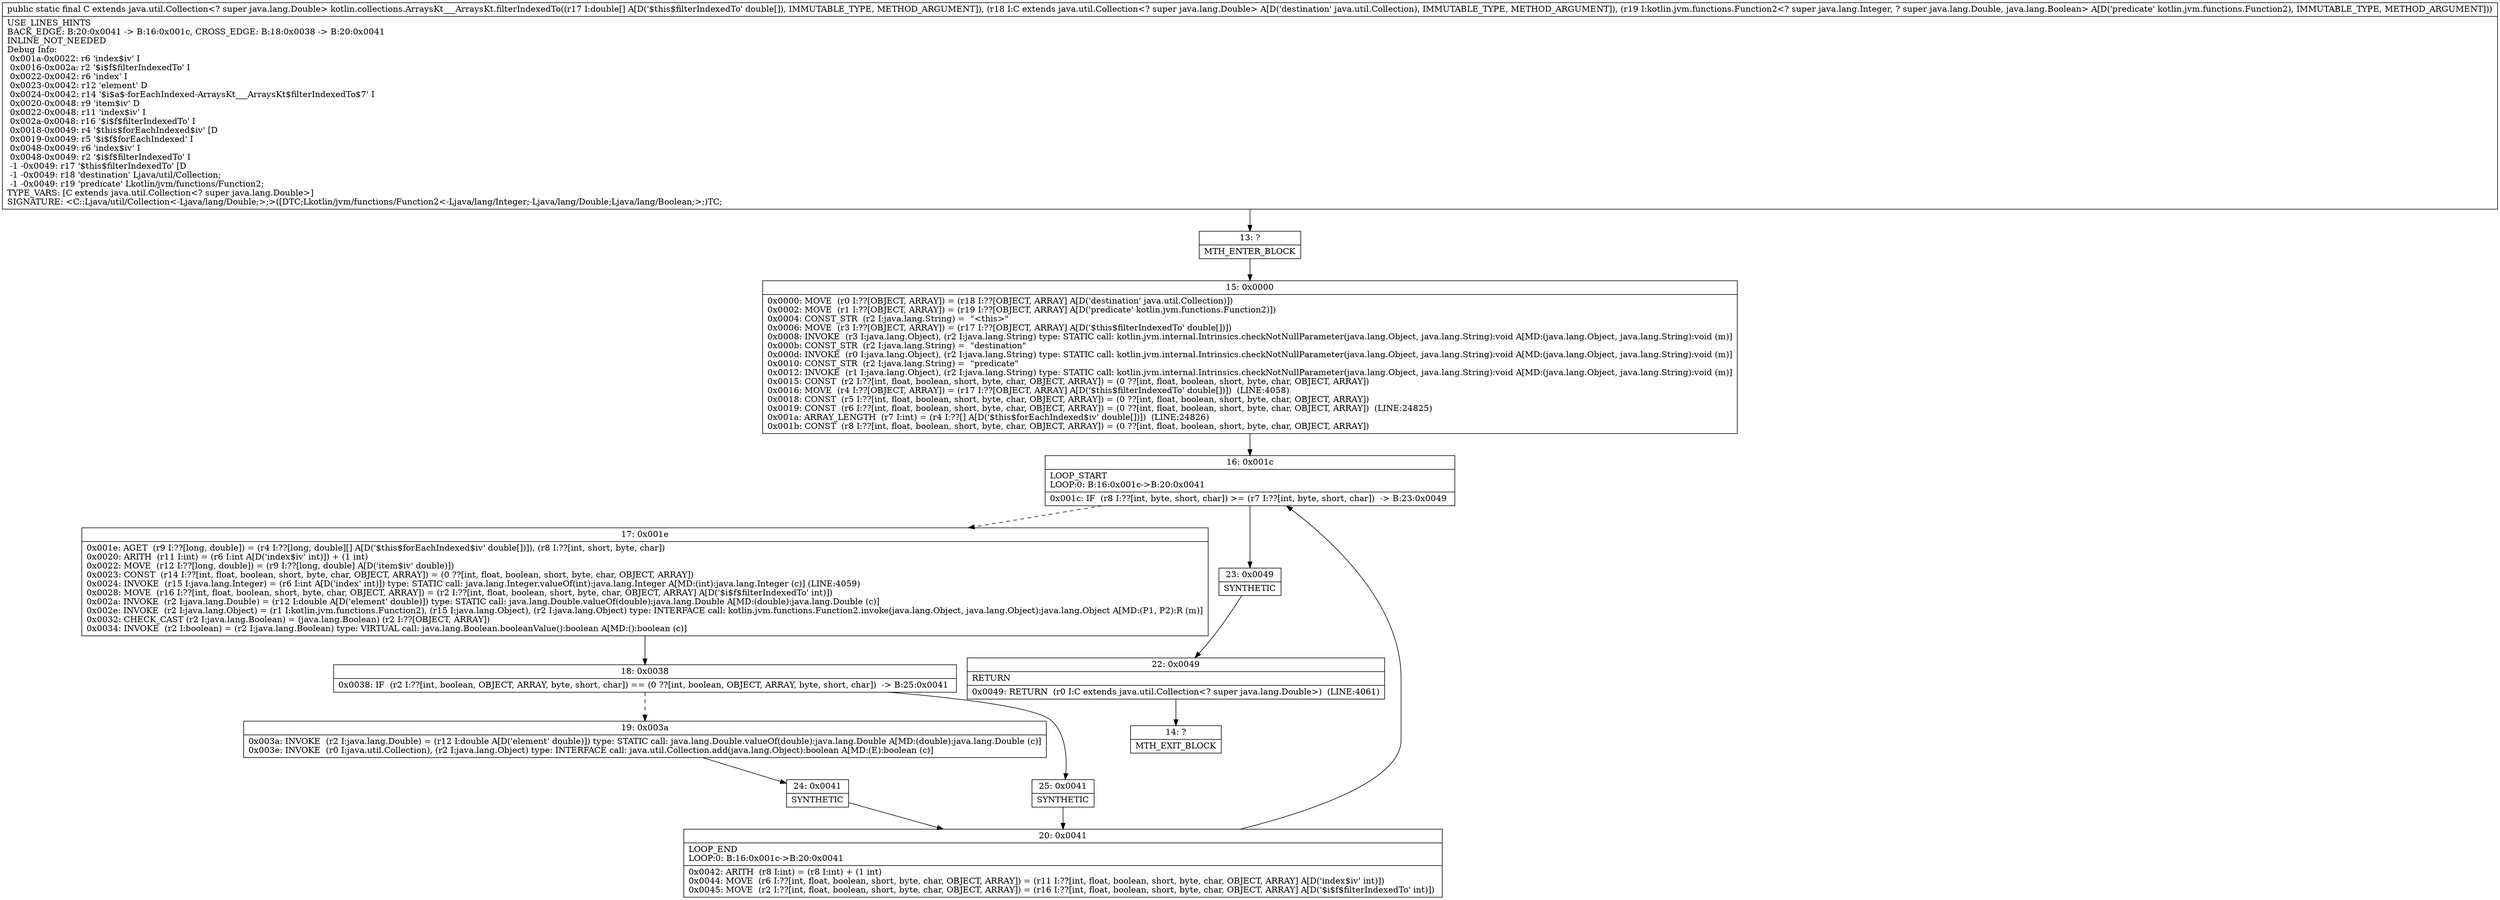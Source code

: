 digraph "CFG forkotlin.collections.ArraysKt___ArraysKt.filterIndexedTo([DLjava\/util\/Collection;Lkotlin\/jvm\/functions\/Function2;)Ljava\/util\/Collection;" {
Node_13 [shape=record,label="{13\:\ ?|MTH_ENTER_BLOCK\l}"];
Node_15 [shape=record,label="{15\:\ 0x0000|0x0000: MOVE  (r0 I:??[OBJECT, ARRAY]) = (r18 I:??[OBJECT, ARRAY] A[D('destination' java.util.Collection)]) \l0x0002: MOVE  (r1 I:??[OBJECT, ARRAY]) = (r19 I:??[OBJECT, ARRAY] A[D('predicate' kotlin.jvm.functions.Function2)]) \l0x0004: CONST_STR  (r2 I:java.lang.String) =  \"\<this\>\" \l0x0006: MOVE  (r3 I:??[OBJECT, ARRAY]) = (r17 I:??[OBJECT, ARRAY] A[D('$this$filterIndexedTo' double[])]) \l0x0008: INVOKE  (r3 I:java.lang.Object), (r2 I:java.lang.String) type: STATIC call: kotlin.jvm.internal.Intrinsics.checkNotNullParameter(java.lang.Object, java.lang.String):void A[MD:(java.lang.Object, java.lang.String):void (m)]\l0x000b: CONST_STR  (r2 I:java.lang.String) =  \"destination\" \l0x000d: INVOKE  (r0 I:java.lang.Object), (r2 I:java.lang.String) type: STATIC call: kotlin.jvm.internal.Intrinsics.checkNotNullParameter(java.lang.Object, java.lang.String):void A[MD:(java.lang.Object, java.lang.String):void (m)]\l0x0010: CONST_STR  (r2 I:java.lang.String) =  \"predicate\" \l0x0012: INVOKE  (r1 I:java.lang.Object), (r2 I:java.lang.String) type: STATIC call: kotlin.jvm.internal.Intrinsics.checkNotNullParameter(java.lang.Object, java.lang.String):void A[MD:(java.lang.Object, java.lang.String):void (m)]\l0x0015: CONST  (r2 I:??[int, float, boolean, short, byte, char, OBJECT, ARRAY]) = (0 ??[int, float, boolean, short, byte, char, OBJECT, ARRAY]) \l0x0016: MOVE  (r4 I:??[OBJECT, ARRAY]) = (r17 I:??[OBJECT, ARRAY] A[D('$this$filterIndexedTo' double[])])  (LINE:4058)\l0x0018: CONST  (r5 I:??[int, float, boolean, short, byte, char, OBJECT, ARRAY]) = (0 ??[int, float, boolean, short, byte, char, OBJECT, ARRAY]) \l0x0019: CONST  (r6 I:??[int, float, boolean, short, byte, char, OBJECT, ARRAY]) = (0 ??[int, float, boolean, short, byte, char, OBJECT, ARRAY])  (LINE:24825)\l0x001a: ARRAY_LENGTH  (r7 I:int) = (r4 I:??[] A[D('$this$forEachIndexed$iv' double[])])  (LINE:24826)\l0x001b: CONST  (r8 I:??[int, float, boolean, short, byte, char, OBJECT, ARRAY]) = (0 ??[int, float, boolean, short, byte, char, OBJECT, ARRAY]) \l}"];
Node_16 [shape=record,label="{16\:\ 0x001c|LOOP_START\lLOOP:0: B:16:0x001c\-\>B:20:0x0041\l|0x001c: IF  (r8 I:??[int, byte, short, char]) \>= (r7 I:??[int, byte, short, char])  \-\> B:23:0x0049 \l}"];
Node_17 [shape=record,label="{17\:\ 0x001e|0x001e: AGET  (r9 I:??[long, double]) = (r4 I:??[long, double][] A[D('$this$forEachIndexed$iv' double[])]), (r8 I:??[int, short, byte, char]) \l0x0020: ARITH  (r11 I:int) = (r6 I:int A[D('index$iv' int)]) + (1 int) \l0x0022: MOVE  (r12 I:??[long, double]) = (r9 I:??[long, double] A[D('item$iv' double)]) \l0x0023: CONST  (r14 I:??[int, float, boolean, short, byte, char, OBJECT, ARRAY]) = (0 ??[int, float, boolean, short, byte, char, OBJECT, ARRAY]) \l0x0024: INVOKE  (r15 I:java.lang.Integer) = (r6 I:int A[D('index' int)]) type: STATIC call: java.lang.Integer.valueOf(int):java.lang.Integer A[MD:(int):java.lang.Integer (c)] (LINE:4059)\l0x0028: MOVE  (r16 I:??[int, float, boolean, short, byte, char, OBJECT, ARRAY]) = (r2 I:??[int, float, boolean, short, byte, char, OBJECT, ARRAY] A[D('$i$f$filterIndexedTo' int)]) \l0x002a: INVOKE  (r2 I:java.lang.Double) = (r12 I:double A[D('element' double)]) type: STATIC call: java.lang.Double.valueOf(double):java.lang.Double A[MD:(double):java.lang.Double (c)]\l0x002e: INVOKE  (r2 I:java.lang.Object) = (r1 I:kotlin.jvm.functions.Function2), (r15 I:java.lang.Object), (r2 I:java.lang.Object) type: INTERFACE call: kotlin.jvm.functions.Function2.invoke(java.lang.Object, java.lang.Object):java.lang.Object A[MD:(P1, P2):R (m)]\l0x0032: CHECK_CAST (r2 I:java.lang.Boolean) = (java.lang.Boolean) (r2 I:??[OBJECT, ARRAY]) \l0x0034: INVOKE  (r2 I:boolean) = (r2 I:java.lang.Boolean) type: VIRTUAL call: java.lang.Boolean.booleanValue():boolean A[MD:():boolean (c)]\l}"];
Node_18 [shape=record,label="{18\:\ 0x0038|0x0038: IF  (r2 I:??[int, boolean, OBJECT, ARRAY, byte, short, char]) == (0 ??[int, boolean, OBJECT, ARRAY, byte, short, char])  \-\> B:25:0x0041 \l}"];
Node_19 [shape=record,label="{19\:\ 0x003a|0x003a: INVOKE  (r2 I:java.lang.Double) = (r12 I:double A[D('element' double)]) type: STATIC call: java.lang.Double.valueOf(double):java.lang.Double A[MD:(double):java.lang.Double (c)]\l0x003e: INVOKE  (r0 I:java.util.Collection), (r2 I:java.lang.Object) type: INTERFACE call: java.util.Collection.add(java.lang.Object):boolean A[MD:(E):boolean (c)]\l}"];
Node_24 [shape=record,label="{24\:\ 0x0041|SYNTHETIC\l}"];
Node_20 [shape=record,label="{20\:\ 0x0041|LOOP_END\lLOOP:0: B:16:0x001c\-\>B:20:0x0041\l|0x0042: ARITH  (r8 I:int) = (r8 I:int) + (1 int) \l0x0044: MOVE  (r6 I:??[int, float, boolean, short, byte, char, OBJECT, ARRAY]) = (r11 I:??[int, float, boolean, short, byte, char, OBJECT, ARRAY] A[D('index$iv' int)]) \l0x0045: MOVE  (r2 I:??[int, float, boolean, short, byte, char, OBJECT, ARRAY]) = (r16 I:??[int, float, boolean, short, byte, char, OBJECT, ARRAY] A[D('$i$f$filterIndexedTo' int)]) \l}"];
Node_25 [shape=record,label="{25\:\ 0x0041|SYNTHETIC\l}"];
Node_23 [shape=record,label="{23\:\ 0x0049|SYNTHETIC\l}"];
Node_22 [shape=record,label="{22\:\ 0x0049|RETURN\l|0x0049: RETURN  (r0 I:C extends java.util.Collection\<? super java.lang.Double\>)  (LINE:4061)\l}"];
Node_14 [shape=record,label="{14\:\ ?|MTH_EXIT_BLOCK\l}"];
MethodNode[shape=record,label="{public static final C extends java.util.Collection\<? super java.lang.Double\> kotlin.collections.ArraysKt___ArraysKt.filterIndexedTo((r17 I:double[] A[D('$this$filterIndexedTo' double[]), IMMUTABLE_TYPE, METHOD_ARGUMENT]), (r18 I:C extends java.util.Collection\<? super java.lang.Double\> A[D('destination' java.util.Collection), IMMUTABLE_TYPE, METHOD_ARGUMENT]), (r19 I:kotlin.jvm.functions.Function2\<? super java.lang.Integer, ? super java.lang.Double, java.lang.Boolean\> A[D('predicate' kotlin.jvm.functions.Function2), IMMUTABLE_TYPE, METHOD_ARGUMENT]))  | USE_LINES_HINTS\lBACK_EDGE: B:20:0x0041 \-\> B:16:0x001c, CROSS_EDGE: B:18:0x0038 \-\> B:20:0x0041\lINLINE_NOT_NEEDED\lDebug Info:\l  0x001a\-0x0022: r6 'index$iv' I\l  0x0016\-0x002a: r2 '$i$f$filterIndexedTo' I\l  0x0022\-0x0042: r6 'index' I\l  0x0023\-0x0042: r12 'element' D\l  0x0024\-0x0042: r14 '$i$a$\-forEachIndexed\-ArraysKt___ArraysKt$filterIndexedTo$7' I\l  0x0020\-0x0048: r9 'item$iv' D\l  0x0022\-0x0048: r11 'index$iv' I\l  0x002a\-0x0048: r16 '$i$f$filterIndexedTo' I\l  0x0018\-0x0049: r4 '$this$forEachIndexed$iv' [D\l  0x0019\-0x0049: r5 '$i$f$forEachIndexed' I\l  0x0048\-0x0049: r6 'index$iv' I\l  0x0048\-0x0049: r2 '$i$f$filterIndexedTo' I\l  \-1 \-0x0049: r17 '$this$filterIndexedTo' [D\l  \-1 \-0x0049: r18 'destination' Ljava\/util\/Collection;\l  \-1 \-0x0049: r19 'predicate' Lkotlin\/jvm\/functions\/Function2;\lTYPE_VARS: [C extends java.util.Collection\<? super java.lang.Double\>]\lSIGNATURE: \<C::Ljava\/util\/Collection\<\-Ljava\/lang\/Double;\>;\>([DTC;Lkotlin\/jvm\/functions\/Function2\<\-Ljava\/lang\/Integer;\-Ljava\/lang\/Double;Ljava\/lang\/Boolean;\>;)TC;\l}"];
MethodNode -> Node_13;Node_13 -> Node_15;
Node_15 -> Node_16;
Node_16 -> Node_17[style=dashed];
Node_16 -> Node_23;
Node_17 -> Node_18;
Node_18 -> Node_19[style=dashed];
Node_18 -> Node_25;
Node_19 -> Node_24;
Node_24 -> Node_20;
Node_20 -> Node_16;
Node_25 -> Node_20;
Node_23 -> Node_22;
Node_22 -> Node_14;
}


